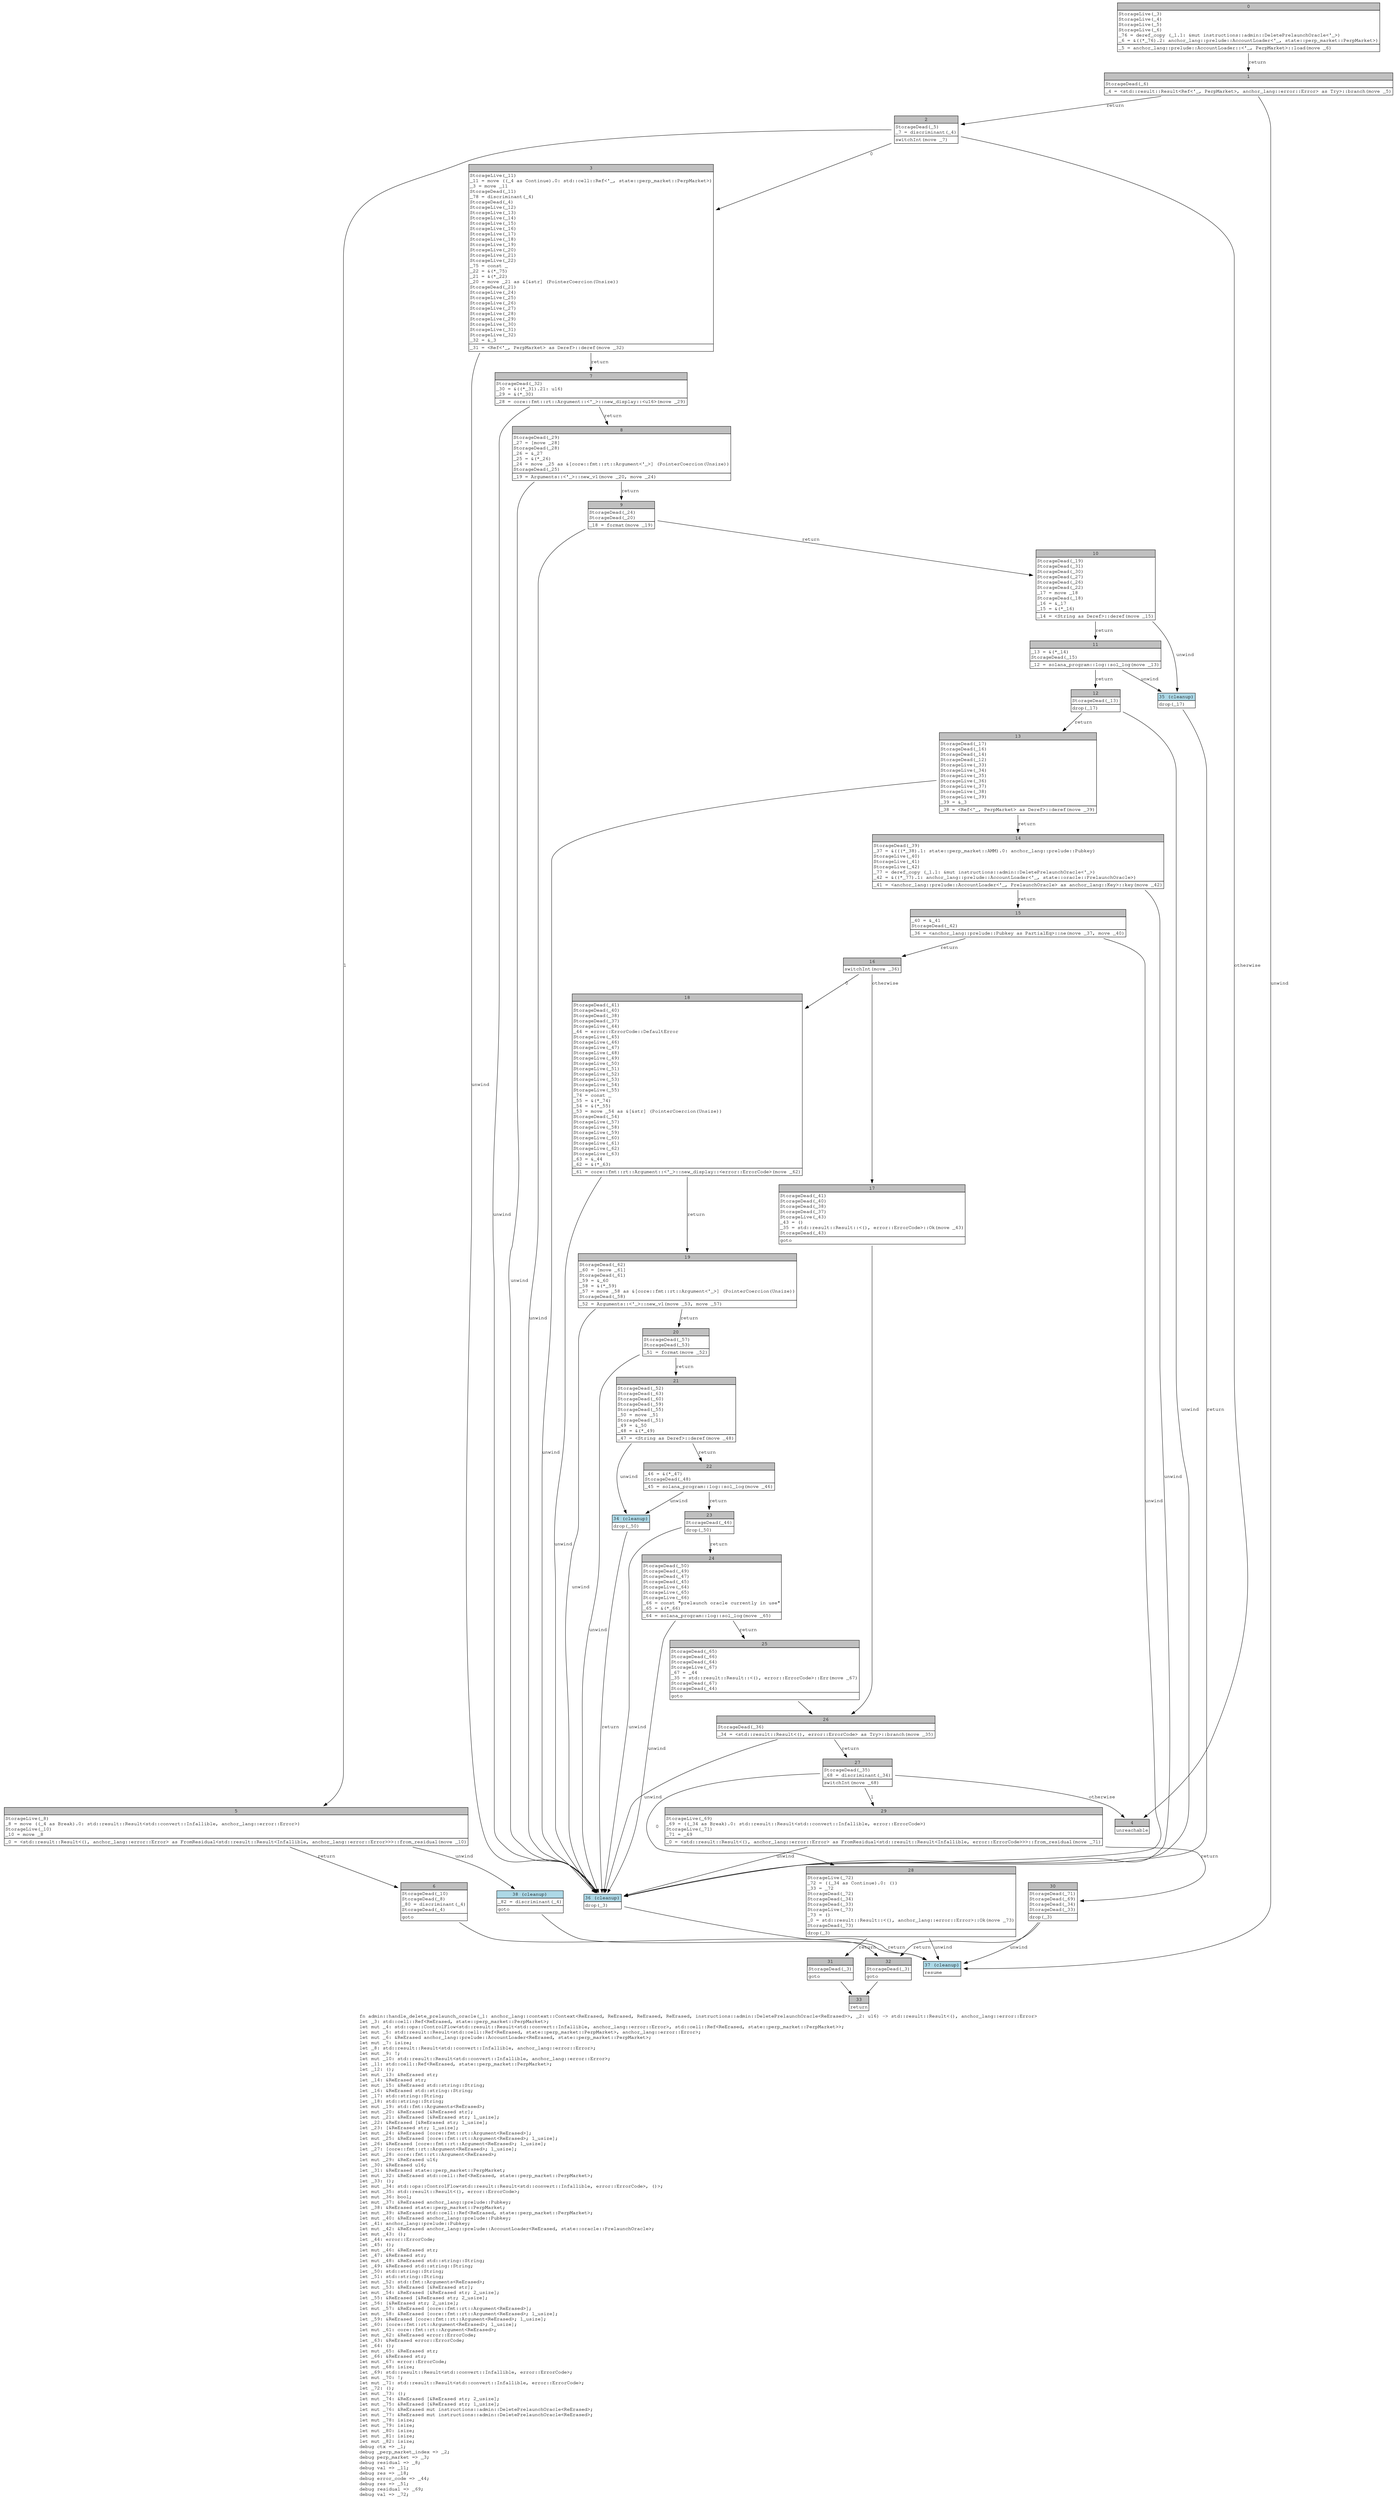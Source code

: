 digraph Mir_0_1114 {
    graph [fontname="Courier, monospace"];
    node [fontname="Courier, monospace"];
    edge [fontname="Courier, monospace"];
    label=<fn admin::handle_delete_prelaunch_oracle(_1: anchor_lang::context::Context&lt;ReErased, ReErased, ReErased, ReErased, instructions::admin::DeletePrelaunchOracle&lt;ReErased&gt;&gt;, _2: u16) -&gt; std::result::Result&lt;(), anchor_lang::error::Error&gt;<br align="left"/>let _3: std::cell::Ref&lt;ReErased, state::perp_market::PerpMarket&gt;;<br align="left"/>let mut _4: std::ops::ControlFlow&lt;std::result::Result&lt;std::convert::Infallible, anchor_lang::error::Error&gt;, std::cell::Ref&lt;ReErased, state::perp_market::PerpMarket&gt;&gt;;<br align="left"/>let mut _5: std::result::Result&lt;std::cell::Ref&lt;ReErased, state::perp_market::PerpMarket&gt;, anchor_lang::error::Error&gt;;<br align="left"/>let mut _6: &amp;ReErased anchor_lang::prelude::AccountLoader&lt;ReErased, state::perp_market::PerpMarket&gt;;<br align="left"/>let mut _7: isize;<br align="left"/>let _8: std::result::Result&lt;std::convert::Infallible, anchor_lang::error::Error&gt;;<br align="left"/>let mut _9: !;<br align="left"/>let mut _10: std::result::Result&lt;std::convert::Infallible, anchor_lang::error::Error&gt;;<br align="left"/>let _11: std::cell::Ref&lt;ReErased, state::perp_market::PerpMarket&gt;;<br align="left"/>let _12: ();<br align="left"/>let mut _13: &amp;ReErased str;<br align="left"/>let _14: &amp;ReErased str;<br align="left"/>let mut _15: &amp;ReErased std::string::String;<br align="left"/>let _16: &amp;ReErased std::string::String;<br align="left"/>let _17: std::string::String;<br align="left"/>let _18: std::string::String;<br align="left"/>let mut _19: std::fmt::Arguments&lt;ReErased&gt;;<br align="left"/>let mut _20: &amp;ReErased [&amp;ReErased str];<br align="left"/>let mut _21: &amp;ReErased [&amp;ReErased str; 1_usize];<br align="left"/>let _22: &amp;ReErased [&amp;ReErased str; 1_usize];<br align="left"/>let _23: [&amp;ReErased str; 1_usize];<br align="left"/>let mut _24: &amp;ReErased [core::fmt::rt::Argument&lt;ReErased&gt;];<br align="left"/>let mut _25: &amp;ReErased [core::fmt::rt::Argument&lt;ReErased&gt;; 1_usize];<br align="left"/>let _26: &amp;ReErased [core::fmt::rt::Argument&lt;ReErased&gt;; 1_usize];<br align="left"/>let _27: [core::fmt::rt::Argument&lt;ReErased&gt;; 1_usize];<br align="left"/>let mut _28: core::fmt::rt::Argument&lt;ReErased&gt;;<br align="left"/>let mut _29: &amp;ReErased u16;<br align="left"/>let _30: &amp;ReErased u16;<br align="left"/>let _31: &amp;ReErased state::perp_market::PerpMarket;<br align="left"/>let mut _32: &amp;ReErased std::cell::Ref&lt;ReErased, state::perp_market::PerpMarket&gt;;<br align="left"/>let _33: ();<br align="left"/>let mut _34: std::ops::ControlFlow&lt;std::result::Result&lt;std::convert::Infallible, error::ErrorCode&gt;, ()&gt;;<br align="left"/>let mut _35: std::result::Result&lt;(), error::ErrorCode&gt;;<br align="left"/>let mut _36: bool;<br align="left"/>let mut _37: &amp;ReErased anchor_lang::prelude::Pubkey;<br align="left"/>let _38: &amp;ReErased state::perp_market::PerpMarket;<br align="left"/>let mut _39: &amp;ReErased std::cell::Ref&lt;ReErased, state::perp_market::PerpMarket&gt;;<br align="left"/>let mut _40: &amp;ReErased anchor_lang::prelude::Pubkey;<br align="left"/>let _41: anchor_lang::prelude::Pubkey;<br align="left"/>let mut _42: &amp;ReErased anchor_lang::prelude::AccountLoader&lt;ReErased, state::oracle::PrelaunchOracle&gt;;<br align="left"/>let mut _43: ();<br align="left"/>let _44: error::ErrorCode;<br align="left"/>let _45: ();<br align="left"/>let mut _46: &amp;ReErased str;<br align="left"/>let _47: &amp;ReErased str;<br align="left"/>let mut _48: &amp;ReErased std::string::String;<br align="left"/>let _49: &amp;ReErased std::string::String;<br align="left"/>let _50: std::string::String;<br align="left"/>let _51: std::string::String;<br align="left"/>let mut _52: std::fmt::Arguments&lt;ReErased&gt;;<br align="left"/>let mut _53: &amp;ReErased [&amp;ReErased str];<br align="left"/>let mut _54: &amp;ReErased [&amp;ReErased str; 2_usize];<br align="left"/>let _55: &amp;ReErased [&amp;ReErased str; 2_usize];<br align="left"/>let _56: [&amp;ReErased str; 2_usize];<br align="left"/>let mut _57: &amp;ReErased [core::fmt::rt::Argument&lt;ReErased&gt;];<br align="left"/>let mut _58: &amp;ReErased [core::fmt::rt::Argument&lt;ReErased&gt;; 1_usize];<br align="left"/>let _59: &amp;ReErased [core::fmt::rt::Argument&lt;ReErased&gt;; 1_usize];<br align="left"/>let _60: [core::fmt::rt::Argument&lt;ReErased&gt;; 1_usize];<br align="left"/>let mut _61: core::fmt::rt::Argument&lt;ReErased&gt;;<br align="left"/>let mut _62: &amp;ReErased error::ErrorCode;<br align="left"/>let _63: &amp;ReErased error::ErrorCode;<br align="left"/>let _64: ();<br align="left"/>let mut _65: &amp;ReErased str;<br align="left"/>let _66: &amp;ReErased str;<br align="left"/>let mut _67: error::ErrorCode;<br align="left"/>let mut _68: isize;<br align="left"/>let _69: std::result::Result&lt;std::convert::Infallible, error::ErrorCode&gt;;<br align="left"/>let mut _70: !;<br align="left"/>let mut _71: std::result::Result&lt;std::convert::Infallible, error::ErrorCode&gt;;<br align="left"/>let _72: ();<br align="left"/>let mut _73: ();<br align="left"/>let mut _74: &amp;ReErased [&amp;ReErased str; 2_usize];<br align="left"/>let mut _75: &amp;ReErased [&amp;ReErased str; 1_usize];<br align="left"/>let mut _76: &amp;ReErased mut instructions::admin::DeletePrelaunchOracle&lt;ReErased&gt;;<br align="left"/>let mut _77: &amp;ReErased mut instructions::admin::DeletePrelaunchOracle&lt;ReErased&gt;;<br align="left"/>let mut _78: isize;<br align="left"/>let mut _79: isize;<br align="left"/>let mut _80: isize;<br align="left"/>let mut _81: isize;<br align="left"/>let mut _82: isize;<br align="left"/>debug ctx =&gt; _1;<br align="left"/>debug _perp_market_index =&gt; _2;<br align="left"/>debug perp_market =&gt; _3;<br align="left"/>debug residual =&gt; _8;<br align="left"/>debug val =&gt; _11;<br align="left"/>debug res =&gt; _18;<br align="left"/>debug error_code =&gt; _44;<br align="left"/>debug res =&gt; _51;<br align="left"/>debug residual =&gt; _69;<br align="left"/>debug val =&gt; _72;<br align="left"/>>;
    bb0__0_1114 [shape="none", label=<<table border="0" cellborder="1" cellspacing="0"><tr><td bgcolor="gray" align="center" colspan="1">0</td></tr><tr><td align="left" balign="left">StorageLive(_3)<br/>StorageLive(_4)<br/>StorageLive(_5)<br/>StorageLive(_6)<br/>_76 = deref_copy (_1.1: &amp;mut instructions::admin::DeletePrelaunchOracle&lt;'_&gt;)<br/>_6 = &amp;((*_76).2: anchor_lang::prelude::AccountLoader&lt;'_, state::perp_market::PerpMarket&gt;)<br/></td></tr><tr><td align="left">_5 = anchor_lang::prelude::AccountLoader::&lt;'_, PerpMarket&gt;::load(move _6)</td></tr></table>>];
    bb1__0_1114 [shape="none", label=<<table border="0" cellborder="1" cellspacing="0"><tr><td bgcolor="gray" align="center" colspan="1">1</td></tr><tr><td align="left" balign="left">StorageDead(_6)<br/></td></tr><tr><td align="left">_4 = &lt;std::result::Result&lt;Ref&lt;'_, PerpMarket&gt;, anchor_lang::error::Error&gt; as Try&gt;::branch(move _5)</td></tr></table>>];
    bb2__0_1114 [shape="none", label=<<table border="0" cellborder="1" cellspacing="0"><tr><td bgcolor="gray" align="center" colspan="1">2</td></tr><tr><td align="left" balign="left">StorageDead(_5)<br/>_7 = discriminant(_4)<br/></td></tr><tr><td align="left">switchInt(move _7)</td></tr></table>>];
    bb3__0_1114 [shape="none", label=<<table border="0" cellborder="1" cellspacing="0"><tr><td bgcolor="gray" align="center" colspan="1">3</td></tr><tr><td align="left" balign="left">StorageLive(_11)<br/>_11 = move ((_4 as Continue).0: std::cell::Ref&lt;'_, state::perp_market::PerpMarket&gt;)<br/>_3 = move _11<br/>StorageDead(_11)<br/>_78 = discriminant(_4)<br/>StorageDead(_4)<br/>StorageLive(_12)<br/>StorageLive(_13)<br/>StorageLive(_14)<br/>StorageLive(_15)<br/>StorageLive(_16)<br/>StorageLive(_17)<br/>StorageLive(_18)<br/>StorageLive(_19)<br/>StorageLive(_20)<br/>StorageLive(_21)<br/>StorageLive(_22)<br/>_75 = const _<br/>_22 = &amp;(*_75)<br/>_21 = &amp;(*_22)<br/>_20 = move _21 as &amp;[&amp;str] (PointerCoercion(Unsize))<br/>StorageDead(_21)<br/>StorageLive(_24)<br/>StorageLive(_25)<br/>StorageLive(_26)<br/>StorageLive(_27)<br/>StorageLive(_28)<br/>StorageLive(_29)<br/>StorageLive(_30)<br/>StorageLive(_31)<br/>StorageLive(_32)<br/>_32 = &amp;_3<br/></td></tr><tr><td align="left">_31 = &lt;Ref&lt;'_, PerpMarket&gt; as Deref&gt;::deref(move _32)</td></tr></table>>];
    bb4__0_1114 [shape="none", label=<<table border="0" cellborder="1" cellspacing="0"><tr><td bgcolor="gray" align="center" colspan="1">4</td></tr><tr><td align="left">unreachable</td></tr></table>>];
    bb5__0_1114 [shape="none", label=<<table border="0" cellborder="1" cellspacing="0"><tr><td bgcolor="gray" align="center" colspan="1">5</td></tr><tr><td align="left" balign="left">StorageLive(_8)<br/>_8 = move ((_4 as Break).0: std::result::Result&lt;std::convert::Infallible, anchor_lang::error::Error&gt;)<br/>StorageLive(_10)<br/>_10 = move _8<br/></td></tr><tr><td align="left">_0 = &lt;std::result::Result&lt;(), anchor_lang::error::Error&gt; as FromResidual&lt;std::result::Result&lt;Infallible, anchor_lang::error::Error&gt;&gt;&gt;::from_residual(move _10)</td></tr></table>>];
    bb6__0_1114 [shape="none", label=<<table border="0" cellborder="1" cellspacing="0"><tr><td bgcolor="gray" align="center" colspan="1">6</td></tr><tr><td align="left" balign="left">StorageDead(_10)<br/>StorageDead(_8)<br/>_80 = discriminant(_4)<br/>StorageDead(_4)<br/></td></tr><tr><td align="left">goto</td></tr></table>>];
    bb7__0_1114 [shape="none", label=<<table border="0" cellborder="1" cellspacing="0"><tr><td bgcolor="gray" align="center" colspan="1">7</td></tr><tr><td align="left" balign="left">StorageDead(_32)<br/>_30 = &amp;((*_31).21: u16)<br/>_29 = &amp;(*_30)<br/></td></tr><tr><td align="left">_28 = core::fmt::rt::Argument::&lt;'_&gt;::new_display::&lt;u16&gt;(move _29)</td></tr></table>>];
    bb8__0_1114 [shape="none", label=<<table border="0" cellborder="1" cellspacing="0"><tr><td bgcolor="gray" align="center" colspan="1">8</td></tr><tr><td align="left" balign="left">StorageDead(_29)<br/>_27 = [move _28]<br/>StorageDead(_28)<br/>_26 = &amp;_27<br/>_25 = &amp;(*_26)<br/>_24 = move _25 as &amp;[core::fmt::rt::Argument&lt;'_&gt;] (PointerCoercion(Unsize))<br/>StorageDead(_25)<br/></td></tr><tr><td align="left">_19 = Arguments::&lt;'_&gt;::new_v1(move _20, move _24)</td></tr></table>>];
    bb9__0_1114 [shape="none", label=<<table border="0" cellborder="1" cellspacing="0"><tr><td bgcolor="gray" align="center" colspan="1">9</td></tr><tr><td align="left" balign="left">StorageDead(_24)<br/>StorageDead(_20)<br/></td></tr><tr><td align="left">_18 = format(move _19)</td></tr></table>>];
    bb10__0_1114 [shape="none", label=<<table border="0" cellborder="1" cellspacing="0"><tr><td bgcolor="gray" align="center" colspan="1">10</td></tr><tr><td align="left" balign="left">StorageDead(_19)<br/>StorageDead(_31)<br/>StorageDead(_30)<br/>StorageDead(_27)<br/>StorageDead(_26)<br/>StorageDead(_22)<br/>_17 = move _18<br/>StorageDead(_18)<br/>_16 = &amp;_17<br/>_15 = &amp;(*_16)<br/></td></tr><tr><td align="left">_14 = &lt;String as Deref&gt;::deref(move _15)</td></tr></table>>];
    bb11__0_1114 [shape="none", label=<<table border="0" cellborder="1" cellspacing="0"><tr><td bgcolor="gray" align="center" colspan="1">11</td></tr><tr><td align="left" balign="left">_13 = &amp;(*_14)<br/>StorageDead(_15)<br/></td></tr><tr><td align="left">_12 = solana_program::log::sol_log(move _13)</td></tr></table>>];
    bb12__0_1114 [shape="none", label=<<table border="0" cellborder="1" cellspacing="0"><tr><td bgcolor="gray" align="center" colspan="1">12</td></tr><tr><td align="left" balign="left">StorageDead(_13)<br/></td></tr><tr><td align="left">drop(_17)</td></tr></table>>];
    bb13__0_1114 [shape="none", label=<<table border="0" cellborder="1" cellspacing="0"><tr><td bgcolor="gray" align="center" colspan="1">13</td></tr><tr><td align="left" balign="left">StorageDead(_17)<br/>StorageDead(_16)<br/>StorageDead(_14)<br/>StorageDead(_12)<br/>StorageLive(_33)<br/>StorageLive(_34)<br/>StorageLive(_35)<br/>StorageLive(_36)<br/>StorageLive(_37)<br/>StorageLive(_38)<br/>StorageLive(_39)<br/>_39 = &amp;_3<br/></td></tr><tr><td align="left">_38 = &lt;Ref&lt;'_, PerpMarket&gt; as Deref&gt;::deref(move _39)</td></tr></table>>];
    bb14__0_1114 [shape="none", label=<<table border="0" cellborder="1" cellspacing="0"><tr><td bgcolor="gray" align="center" colspan="1">14</td></tr><tr><td align="left" balign="left">StorageDead(_39)<br/>_37 = &amp;(((*_38).1: state::perp_market::AMM).0: anchor_lang::prelude::Pubkey)<br/>StorageLive(_40)<br/>StorageLive(_41)<br/>StorageLive(_42)<br/>_77 = deref_copy (_1.1: &amp;mut instructions::admin::DeletePrelaunchOracle&lt;'_&gt;)<br/>_42 = &amp;((*_77).1: anchor_lang::prelude::AccountLoader&lt;'_, state::oracle::PrelaunchOracle&gt;)<br/></td></tr><tr><td align="left">_41 = &lt;anchor_lang::prelude::AccountLoader&lt;'_, PrelaunchOracle&gt; as anchor_lang::Key&gt;::key(move _42)</td></tr></table>>];
    bb15__0_1114 [shape="none", label=<<table border="0" cellborder="1" cellspacing="0"><tr><td bgcolor="gray" align="center" colspan="1">15</td></tr><tr><td align="left" balign="left">_40 = &amp;_41<br/>StorageDead(_42)<br/></td></tr><tr><td align="left">_36 = &lt;anchor_lang::prelude::Pubkey as PartialEq&gt;::ne(move _37, move _40)</td></tr></table>>];
    bb16__0_1114 [shape="none", label=<<table border="0" cellborder="1" cellspacing="0"><tr><td bgcolor="gray" align="center" colspan="1">16</td></tr><tr><td align="left">switchInt(move _36)</td></tr></table>>];
    bb17__0_1114 [shape="none", label=<<table border="0" cellborder="1" cellspacing="0"><tr><td bgcolor="gray" align="center" colspan="1">17</td></tr><tr><td align="left" balign="left">StorageDead(_41)<br/>StorageDead(_40)<br/>StorageDead(_38)<br/>StorageDead(_37)<br/>StorageLive(_43)<br/>_43 = ()<br/>_35 = std::result::Result::&lt;(), error::ErrorCode&gt;::Ok(move _43)<br/>StorageDead(_43)<br/></td></tr><tr><td align="left">goto</td></tr></table>>];
    bb18__0_1114 [shape="none", label=<<table border="0" cellborder="1" cellspacing="0"><tr><td bgcolor="gray" align="center" colspan="1">18</td></tr><tr><td align="left" balign="left">StorageDead(_41)<br/>StorageDead(_40)<br/>StorageDead(_38)<br/>StorageDead(_37)<br/>StorageLive(_44)<br/>_44 = error::ErrorCode::DefaultError<br/>StorageLive(_45)<br/>StorageLive(_46)<br/>StorageLive(_47)<br/>StorageLive(_48)<br/>StorageLive(_49)<br/>StorageLive(_50)<br/>StorageLive(_51)<br/>StorageLive(_52)<br/>StorageLive(_53)<br/>StorageLive(_54)<br/>StorageLive(_55)<br/>_74 = const _<br/>_55 = &amp;(*_74)<br/>_54 = &amp;(*_55)<br/>_53 = move _54 as &amp;[&amp;str] (PointerCoercion(Unsize))<br/>StorageDead(_54)<br/>StorageLive(_57)<br/>StorageLive(_58)<br/>StorageLive(_59)<br/>StorageLive(_60)<br/>StorageLive(_61)<br/>StorageLive(_62)<br/>StorageLive(_63)<br/>_63 = &amp;_44<br/>_62 = &amp;(*_63)<br/></td></tr><tr><td align="left">_61 = core::fmt::rt::Argument::&lt;'_&gt;::new_display::&lt;error::ErrorCode&gt;(move _62)</td></tr></table>>];
    bb19__0_1114 [shape="none", label=<<table border="0" cellborder="1" cellspacing="0"><tr><td bgcolor="gray" align="center" colspan="1">19</td></tr><tr><td align="left" balign="left">StorageDead(_62)<br/>_60 = [move _61]<br/>StorageDead(_61)<br/>_59 = &amp;_60<br/>_58 = &amp;(*_59)<br/>_57 = move _58 as &amp;[core::fmt::rt::Argument&lt;'_&gt;] (PointerCoercion(Unsize))<br/>StorageDead(_58)<br/></td></tr><tr><td align="left">_52 = Arguments::&lt;'_&gt;::new_v1(move _53, move _57)</td></tr></table>>];
    bb20__0_1114 [shape="none", label=<<table border="0" cellborder="1" cellspacing="0"><tr><td bgcolor="gray" align="center" colspan="1">20</td></tr><tr><td align="left" balign="left">StorageDead(_57)<br/>StorageDead(_53)<br/></td></tr><tr><td align="left">_51 = format(move _52)</td></tr></table>>];
    bb21__0_1114 [shape="none", label=<<table border="0" cellborder="1" cellspacing="0"><tr><td bgcolor="gray" align="center" colspan="1">21</td></tr><tr><td align="left" balign="left">StorageDead(_52)<br/>StorageDead(_63)<br/>StorageDead(_60)<br/>StorageDead(_59)<br/>StorageDead(_55)<br/>_50 = move _51<br/>StorageDead(_51)<br/>_49 = &amp;_50<br/>_48 = &amp;(*_49)<br/></td></tr><tr><td align="left">_47 = &lt;String as Deref&gt;::deref(move _48)</td></tr></table>>];
    bb22__0_1114 [shape="none", label=<<table border="0" cellborder="1" cellspacing="0"><tr><td bgcolor="gray" align="center" colspan="1">22</td></tr><tr><td align="left" balign="left">_46 = &amp;(*_47)<br/>StorageDead(_48)<br/></td></tr><tr><td align="left">_45 = solana_program::log::sol_log(move _46)</td></tr></table>>];
    bb23__0_1114 [shape="none", label=<<table border="0" cellborder="1" cellspacing="0"><tr><td bgcolor="gray" align="center" colspan="1">23</td></tr><tr><td align="left" balign="left">StorageDead(_46)<br/></td></tr><tr><td align="left">drop(_50)</td></tr></table>>];
    bb24__0_1114 [shape="none", label=<<table border="0" cellborder="1" cellspacing="0"><tr><td bgcolor="gray" align="center" colspan="1">24</td></tr><tr><td align="left" balign="left">StorageDead(_50)<br/>StorageDead(_49)<br/>StorageDead(_47)<br/>StorageDead(_45)<br/>StorageLive(_64)<br/>StorageLive(_65)<br/>StorageLive(_66)<br/>_66 = const &quot;prelaunch oracle currently in use&quot;<br/>_65 = &amp;(*_66)<br/></td></tr><tr><td align="left">_64 = solana_program::log::sol_log(move _65)</td></tr></table>>];
    bb25__0_1114 [shape="none", label=<<table border="0" cellborder="1" cellspacing="0"><tr><td bgcolor="gray" align="center" colspan="1">25</td></tr><tr><td align="left" balign="left">StorageDead(_65)<br/>StorageDead(_66)<br/>StorageDead(_64)<br/>StorageLive(_67)<br/>_67 = _44<br/>_35 = std::result::Result::&lt;(), error::ErrorCode&gt;::Err(move _67)<br/>StorageDead(_67)<br/>StorageDead(_44)<br/></td></tr><tr><td align="left">goto</td></tr></table>>];
    bb26__0_1114 [shape="none", label=<<table border="0" cellborder="1" cellspacing="0"><tr><td bgcolor="gray" align="center" colspan="1">26</td></tr><tr><td align="left" balign="left">StorageDead(_36)<br/></td></tr><tr><td align="left">_34 = &lt;std::result::Result&lt;(), error::ErrorCode&gt; as Try&gt;::branch(move _35)</td></tr></table>>];
    bb27__0_1114 [shape="none", label=<<table border="0" cellborder="1" cellspacing="0"><tr><td bgcolor="gray" align="center" colspan="1">27</td></tr><tr><td align="left" balign="left">StorageDead(_35)<br/>_68 = discriminant(_34)<br/></td></tr><tr><td align="left">switchInt(move _68)</td></tr></table>>];
    bb28__0_1114 [shape="none", label=<<table border="0" cellborder="1" cellspacing="0"><tr><td bgcolor="gray" align="center" colspan="1">28</td></tr><tr><td align="left" balign="left">StorageLive(_72)<br/>_72 = ((_34 as Continue).0: ())<br/>_33 = _72<br/>StorageDead(_72)<br/>StorageDead(_34)<br/>StorageDead(_33)<br/>StorageLive(_73)<br/>_73 = ()<br/>_0 = std::result::Result::&lt;(), anchor_lang::error::Error&gt;::Ok(move _73)<br/>StorageDead(_73)<br/></td></tr><tr><td align="left">drop(_3)</td></tr></table>>];
    bb29__0_1114 [shape="none", label=<<table border="0" cellborder="1" cellspacing="0"><tr><td bgcolor="gray" align="center" colspan="1">29</td></tr><tr><td align="left" balign="left">StorageLive(_69)<br/>_69 = ((_34 as Break).0: std::result::Result&lt;std::convert::Infallible, error::ErrorCode&gt;)<br/>StorageLive(_71)<br/>_71 = _69<br/></td></tr><tr><td align="left">_0 = &lt;std::result::Result&lt;(), anchor_lang::error::Error&gt; as FromResidual&lt;std::result::Result&lt;Infallible, error::ErrorCode&gt;&gt;&gt;::from_residual(move _71)</td></tr></table>>];
    bb30__0_1114 [shape="none", label=<<table border="0" cellborder="1" cellspacing="0"><tr><td bgcolor="gray" align="center" colspan="1">30</td></tr><tr><td align="left" balign="left">StorageDead(_71)<br/>StorageDead(_69)<br/>StorageDead(_34)<br/>StorageDead(_33)<br/></td></tr><tr><td align="left">drop(_3)</td></tr></table>>];
    bb31__0_1114 [shape="none", label=<<table border="0" cellborder="1" cellspacing="0"><tr><td bgcolor="gray" align="center" colspan="1">31</td></tr><tr><td align="left" balign="left">StorageDead(_3)<br/></td></tr><tr><td align="left">goto</td></tr></table>>];
    bb32__0_1114 [shape="none", label=<<table border="0" cellborder="1" cellspacing="0"><tr><td bgcolor="gray" align="center" colspan="1">32</td></tr><tr><td align="left" balign="left">StorageDead(_3)<br/></td></tr><tr><td align="left">goto</td></tr></table>>];
    bb33__0_1114 [shape="none", label=<<table border="0" cellborder="1" cellspacing="0"><tr><td bgcolor="gray" align="center" colspan="1">33</td></tr><tr><td align="left">return</td></tr></table>>];
    bb34__0_1114 [shape="none", label=<<table border="0" cellborder="1" cellspacing="0"><tr><td bgcolor="lightblue" align="center" colspan="1">34 (cleanup)</td></tr><tr><td align="left">drop(_50)</td></tr></table>>];
    bb35__0_1114 [shape="none", label=<<table border="0" cellborder="1" cellspacing="0"><tr><td bgcolor="lightblue" align="center" colspan="1">35 (cleanup)</td></tr><tr><td align="left">drop(_17)</td></tr></table>>];
    bb36__0_1114 [shape="none", label=<<table border="0" cellborder="1" cellspacing="0"><tr><td bgcolor="lightblue" align="center" colspan="1">36 (cleanup)</td></tr><tr><td align="left">drop(_3)</td></tr></table>>];
    bb37__0_1114 [shape="none", label=<<table border="0" cellborder="1" cellspacing="0"><tr><td bgcolor="lightblue" align="center" colspan="1">37 (cleanup)</td></tr><tr><td align="left">resume</td></tr></table>>];
    bb38__0_1114 [shape="none", label=<<table border="0" cellborder="1" cellspacing="0"><tr><td bgcolor="lightblue" align="center" colspan="1">38 (cleanup)</td></tr><tr><td align="left" balign="left">_82 = discriminant(_4)<br/></td></tr><tr><td align="left">goto</td></tr></table>>];
    bb0__0_1114 -> bb1__0_1114 [label="return"];
    bb1__0_1114 -> bb2__0_1114 [label="return"];
    bb1__0_1114 -> bb37__0_1114 [label="unwind"];
    bb2__0_1114 -> bb3__0_1114 [label="0"];
    bb2__0_1114 -> bb5__0_1114 [label="1"];
    bb2__0_1114 -> bb4__0_1114 [label="otherwise"];
    bb3__0_1114 -> bb7__0_1114 [label="return"];
    bb3__0_1114 -> bb36__0_1114 [label="unwind"];
    bb5__0_1114 -> bb6__0_1114 [label="return"];
    bb5__0_1114 -> bb38__0_1114 [label="unwind"];
    bb6__0_1114 -> bb32__0_1114 [label=""];
    bb7__0_1114 -> bb8__0_1114 [label="return"];
    bb7__0_1114 -> bb36__0_1114 [label="unwind"];
    bb8__0_1114 -> bb9__0_1114 [label="return"];
    bb8__0_1114 -> bb36__0_1114 [label="unwind"];
    bb9__0_1114 -> bb10__0_1114 [label="return"];
    bb9__0_1114 -> bb36__0_1114 [label="unwind"];
    bb10__0_1114 -> bb11__0_1114 [label="return"];
    bb10__0_1114 -> bb35__0_1114 [label="unwind"];
    bb11__0_1114 -> bb12__0_1114 [label="return"];
    bb11__0_1114 -> bb35__0_1114 [label="unwind"];
    bb12__0_1114 -> bb13__0_1114 [label="return"];
    bb12__0_1114 -> bb36__0_1114 [label="unwind"];
    bb13__0_1114 -> bb14__0_1114 [label="return"];
    bb13__0_1114 -> bb36__0_1114 [label="unwind"];
    bb14__0_1114 -> bb15__0_1114 [label="return"];
    bb14__0_1114 -> bb36__0_1114 [label="unwind"];
    bb15__0_1114 -> bb16__0_1114 [label="return"];
    bb15__0_1114 -> bb36__0_1114 [label="unwind"];
    bb16__0_1114 -> bb18__0_1114 [label="0"];
    bb16__0_1114 -> bb17__0_1114 [label="otherwise"];
    bb17__0_1114 -> bb26__0_1114 [label=""];
    bb18__0_1114 -> bb19__0_1114 [label="return"];
    bb18__0_1114 -> bb36__0_1114 [label="unwind"];
    bb19__0_1114 -> bb20__0_1114 [label="return"];
    bb19__0_1114 -> bb36__0_1114 [label="unwind"];
    bb20__0_1114 -> bb21__0_1114 [label="return"];
    bb20__0_1114 -> bb36__0_1114 [label="unwind"];
    bb21__0_1114 -> bb22__0_1114 [label="return"];
    bb21__0_1114 -> bb34__0_1114 [label="unwind"];
    bb22__0_1114 -> bb23__0_1114 [label="return"];
    bb22__0_1114 -> bb34__0_1114 [label="unwind"];
    bb23__0_1114 -> bb24__0_1114 [label="return"];
    bb23__0_1114 -> bb36__0_1114 [label="unwind"];
    bb24__0_1114 -> bb25__0_1114 [label="return"];
    bb24__0_1114 -> bb36__0_1114 [label="unwind"];
    bb25__0_1114 -> bb26__0_1114 [label=""];
    bb26__0_1114 -> bb27__0_1114 [label="return"];
    bb26__0_1114 -> bb36__0_1114 [label="unwind"];
    bb27__0_1114 -> bb28__0_1114 [label="0"];
    bb27__0_1114 -> bb29__0_1114 [label="1"];
    bb27__0_1114 -> bb4__0_1114 [label="otherwise"];
    bb28__0_1114 -> bb31__0_1114 [label="return"];
    bb28__0_1114 -> bb37__0_1114 [label="unwind"];
    bb29__0_1114 -> bb30__0_1114 [label="return"];
    bb29__0_1114 -> bb36__0_1114 [label="unwind"];
    bb30__0_1114 -> bb32__0_1114 [label="return"];
    bb30__0_1114 -> bb37__0_1114 [label="unwind"];
    bb31__0_1114 -> bb33__0_1114 [label=""];
    bb32__0_1114 -> bb33__0_1114 [label=""];
    bb34__0_1114 -> bb36__0_1114 [label="return"];
    bb35__0_1114 -> bb36__0_1114 [label="return"];
    bb36__0_1114 -> bb37__0_1114 [label="return"];
    bb38__0_1114 -> bb37__0_1114 [label=""];
}

